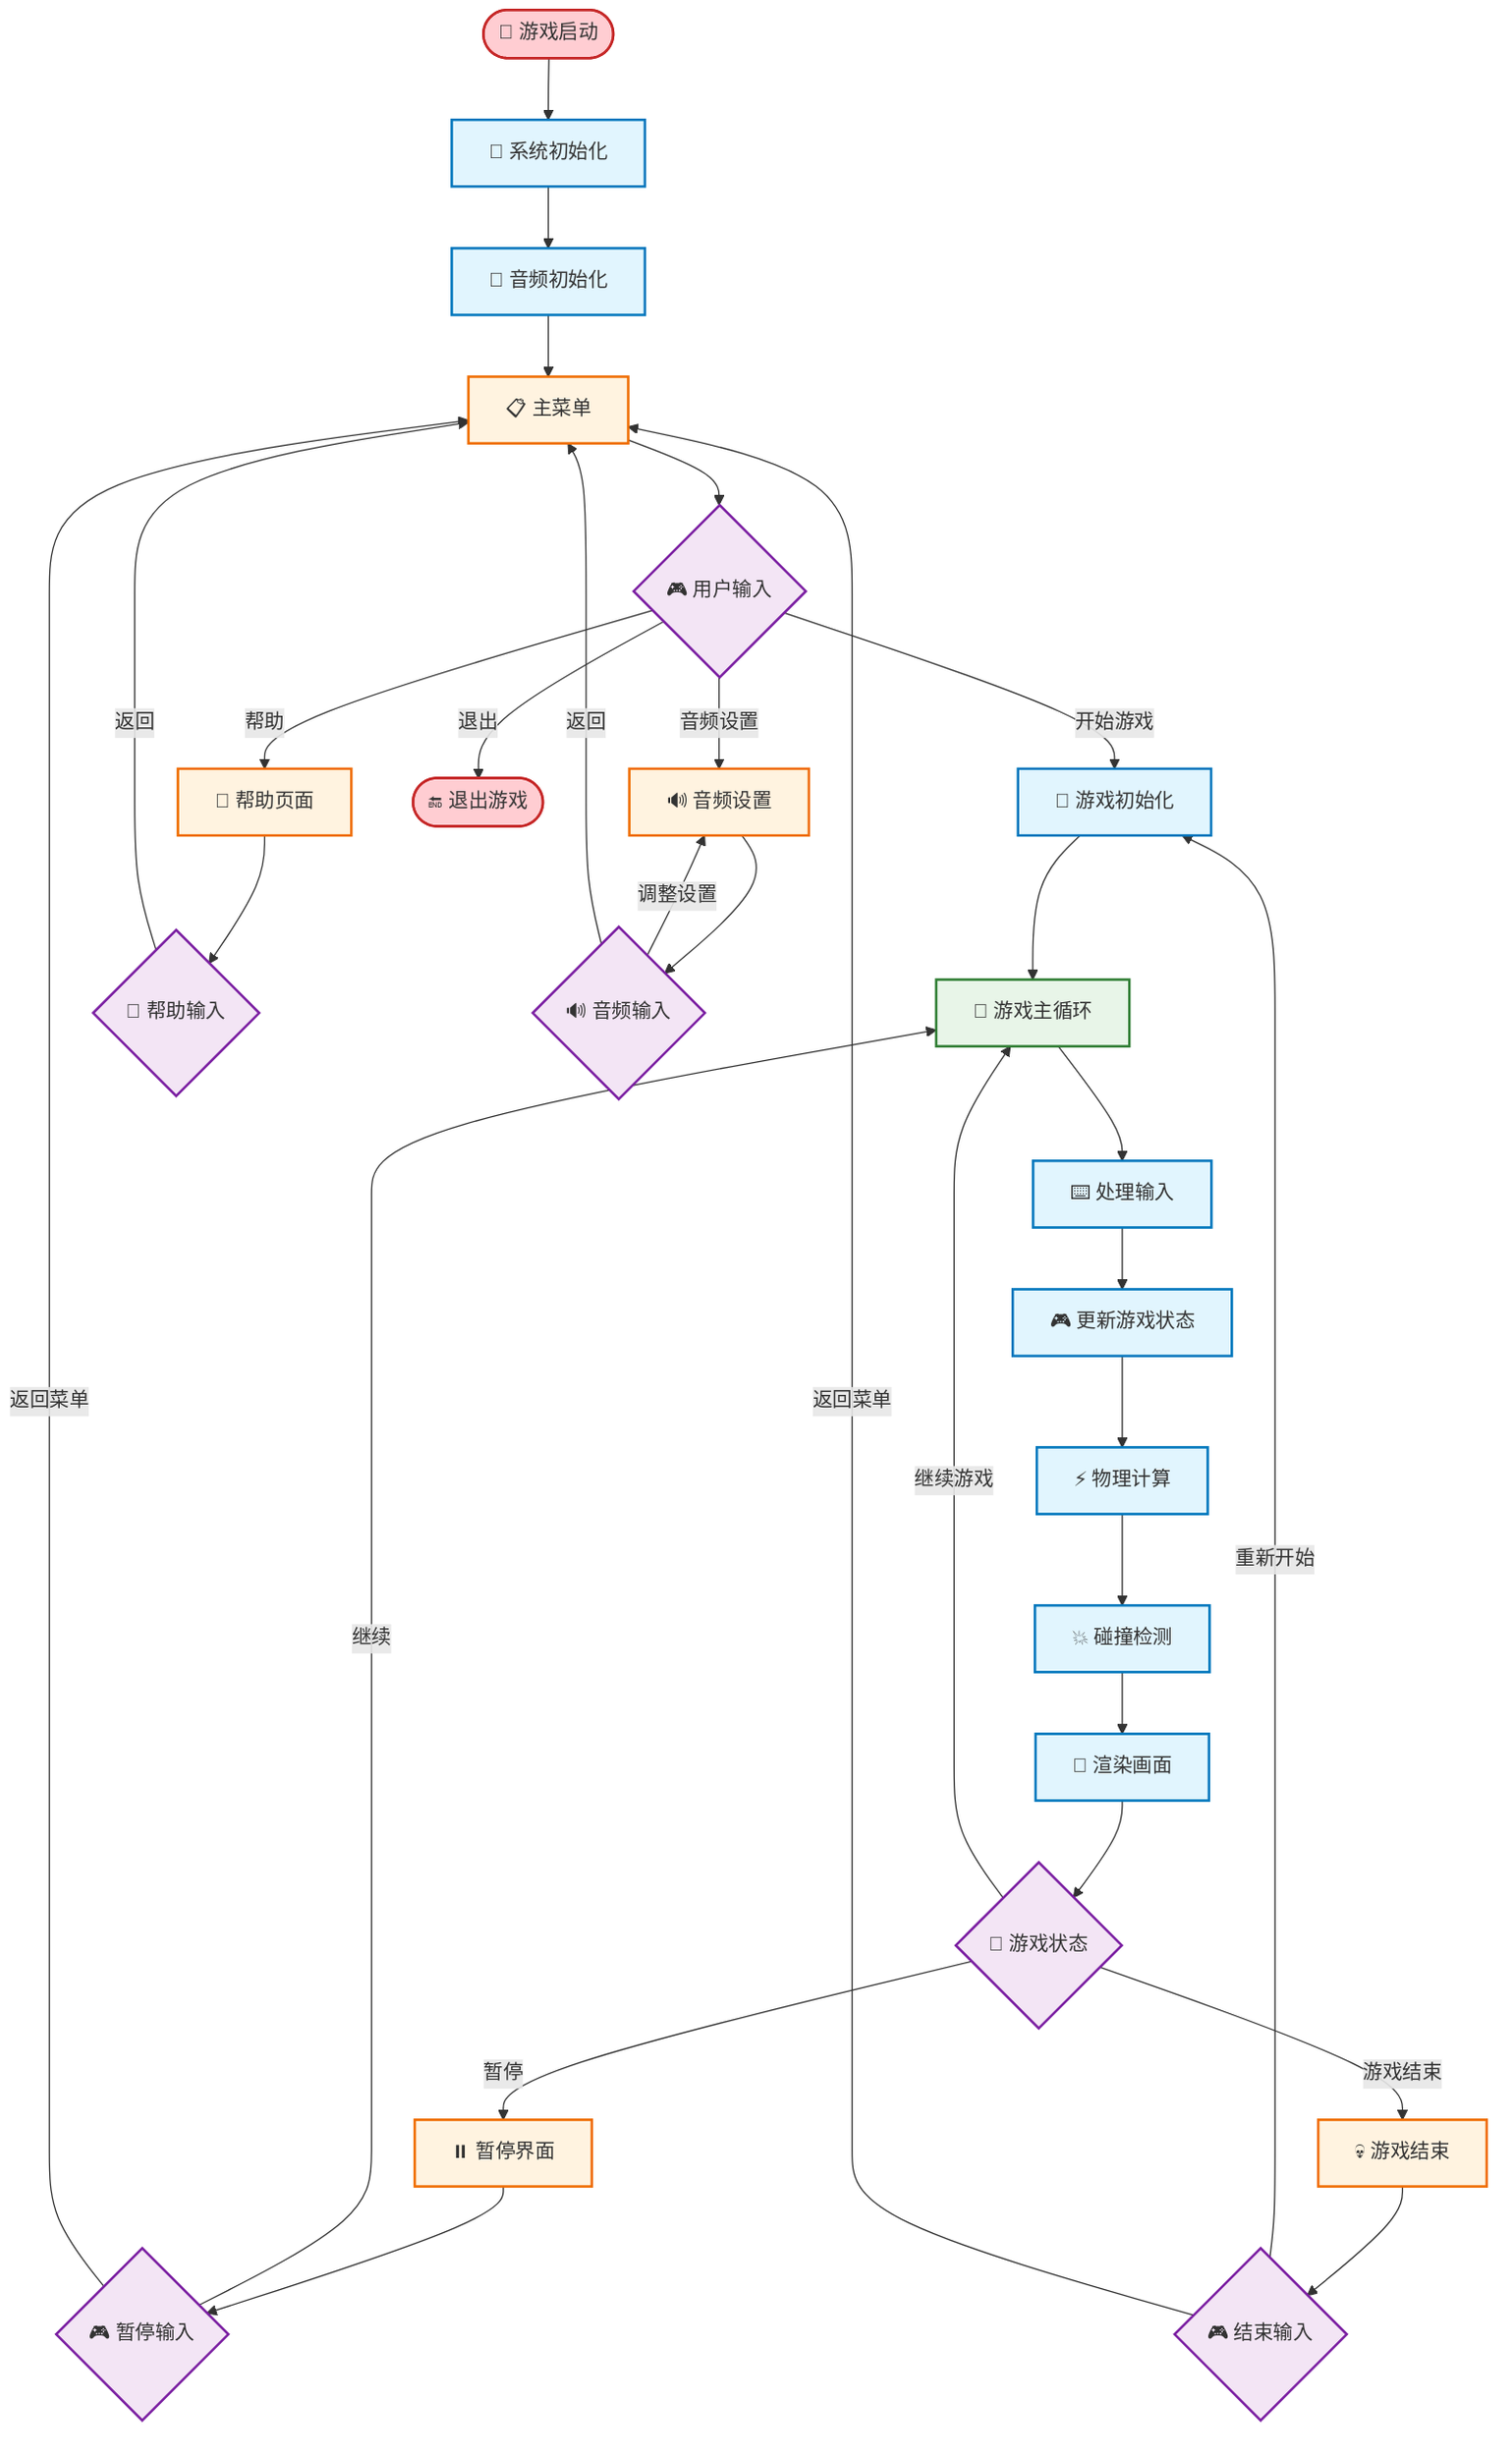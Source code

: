 flowchart TD
    %% 启动流程
    START([🚀 游戏启动]) --> INIT[🔧 系统初始化]
    INIT --> AUDIO_INIT[🎵 音频初始化]
    AUDIO_INIT --> MENU[📋 主菜单]
    
    %% 主菜单流程
    MENU --> MENU_INPUT{🎮 用户输入}
    MENU_INPUT -->|开始游戏| GAME_INIT[🎯 游戏初始化]
    MENU_INPUT -->|帮助| HELP[📖 帮助页面]
    MENU_INPUT -->|音频设置| AUDIO_SETTINGS[🔊 音频设置]
    MENU_INPUT -->|退出| EXIT([🔚 退出游戏])
    
    %% 游戏主循环
    GAME_INIT --> GAME_LOOP[🔄 游戏主循环]
    GAME_LOOP --> INPUT[⌨️ 处理输入]
    INPUT --> UPDATE[🎮 更新游戏状态]
    UPDATE --> PHYSICS[⚡ 物理计算]
    PHYSICS --> COLLISION[💥 碰撞检测]
    COLLISION --> RENDER[🎨 渲染画面]
    
    %% 游戏状态判断
    RENDER --> GAME_STATE{🎯 游戏状态}
    GAME_STATE -->|继续游戏| GAME_LOOP
    GAME_STATE -->|暂停| PAUSE[⏸️ 暂停界面]
    GAME_STATE -->|游戏结束| GAME_OVER[💀 游戏结束]
    
    %% 暂停流程
    PAUSE --> PAUSE_INPUT{🎮 暂停输入}
    PAUSE_INPUT -->|继续| GAME_LOOP
    PAUSE_INPUT -->|返回菜单| MENU
    
    %% 游戏结束流程
    GAME_OVER --> GAME_OVER_INPUT{🎮 结束输入}
    GAME_OVER_INPUT -->|重新开始| GAME_INIT
    GAME_OVER_INPUT -->|返回菜单| MENU
    
    %% 帮助页面流程
    HELP --> HELP_INPUT{📖 帮助输入}
    HELP_INPUT -->|返回| MENU
    
    %% 音频设置流程
    AUDIO_SETTINGS --> AUDIO_INPUT{🔊 音频输入}
    AUDIO_INPUT -->|调整设置| AUDIO_SETTINGS
    AUDIO_INPUT -->|返回| MENU
    
    %% 样式定义
    classDef startEnd fill:#ffcdd2,stroke:#c62828,stroke-width:2px
    classDef process fill:#e1f5fe,stroke:#0277bd,stroke-width:2px
    classDef decision fill:#f3e5f5,stroke:#7b1fa2,stroke-width:2px
    classDef gameLoop fill:#e8f5e8,stroke:#2e7d32,stroke-width:2px
    classDef interface fill:#fff3e0,stroke:#ef6c00,stroke-width:2px
    
    class START,EXIT startEnd
    class INIT,AUDIO_INIT,GAME_INIT,INPUT,UPDATE,PHYSICS,COLLISION,RENDER process
    class MENU_INPUT,GAME_STATE,PAUSE_INPUT,GAME_OVER_INPUT,HELP_INPUT,AUDIO_INPUT decision
    class GAME_LOOP gameLoop
    class MENU,HELP,AUDIO_SETTINGS,PAUSE,GAME_OVER interface